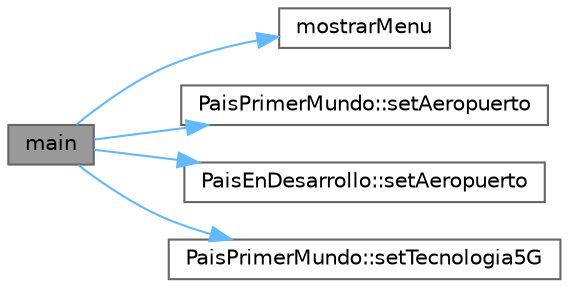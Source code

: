 digraph "main"
{
 // LATEX_PDF_SIZE
  bgcolor="transparent";
  edge [fontname=Helvetica,fontsize=10,labelfontname=Helvetica,labelfontsize=10];
  node [fontname=Helvetica,fontsize=10,shape=box,height=0.2,width=0.4];
  rankdir="LR";
  Node1 [id="Node000001",label="main",height=0.2,width=0.4,color="gray40", fillcolor="grey60", style="filled", fontcolor="black",tooltip="Se establece el main principal Esta es una funcion Nada mas imprime mensajes al usuario."];
  Node1 -> Node2 [id="edge1_Node000001_Node000002",color="steelblue1",style="solid",tooltip=" "];
  Node2 [id="Node000002",label="mostrarMenu",height=0.2,width=0.4,color="grey40", fillcolor="white", style="filled",URL="$clases_8cpp.html#ac0aca0f34a52fbe7527a03517bc3347e",tooltip=" "];
  Node1 -> Node3 [id="edge2_Node000001_Node000003",color="steelblue1",style="solid",tooltip=" "];
  Node3 [id="Node000003",label="PaisPrimerMundo::setAeropuerto",height=0.2,width=0.4,color="grey40", fillcolor="white", style="filled",URL="$class_pais_primer_mundo.html#a135c2a5218dc6df41fa8bd31db5b122b",tooltip=" "];
  Node1 -> Node4 [id="edge3_Node000001_Node000004",color="steelblue1",style="solid",tooltip=" "];
  Node4 [id="Node000004",label="PaisEnDesarrollo::setAeropuerto",height=0.2,width=0.4,color="grey40", fillcolor="white", style="filled",URL="$class_pais_en_desarrollo.html#a5d6f99efe456a8871ee7369c56fb5596",tooltip=" "];
  Node1 -> Node5 [id="edge4_Node000001_Node000005",color="steelblue1",style="solid",tooltip=" "];
  Node5 [id="Node000005",label="PaisPrimerMundo::setTecnologia5G",height=0.2,width=0.4,color="grey40", fillcolor="white", style="filled",URL="$class_pais_primer_mundo.html#a627872e3737951be5e726acb62fed825",tooltip=" "];
}
